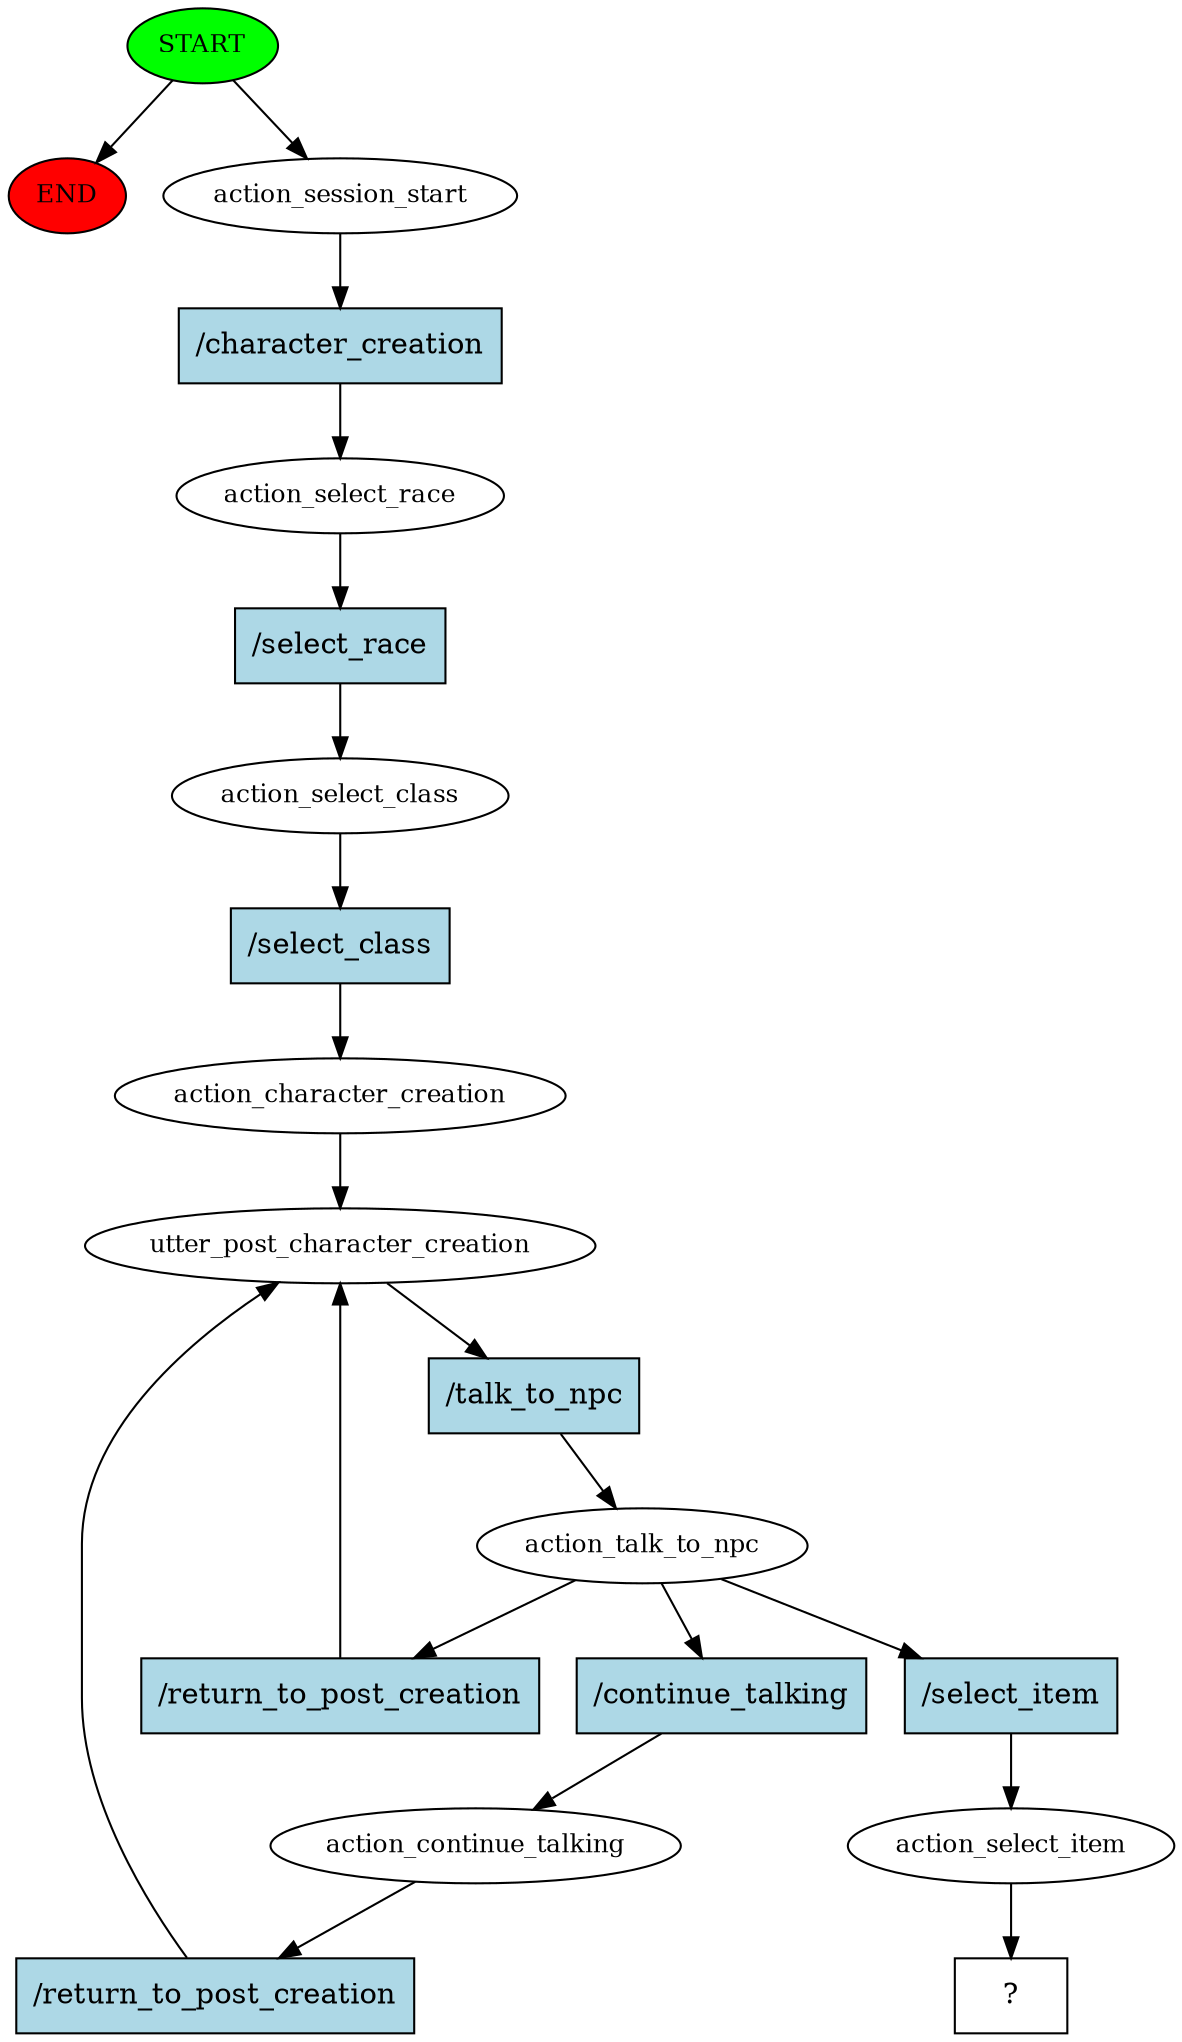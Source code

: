 digraph  {
0 [class="start active", fillcolor=green, fontsize=12, label=START, style=filled];
"-1" [class=end, fillcolor=red, fontsize=12, label=END, style=filled];
1 [class=active, fontsize=12, label=action_session_start];
2 [class=active, fontsize=12, label=action_select_race];
3 [class=active, fontsize=12, label=action_select_class];
4 [class=active, fontsize=12, label=action_character_creation];
5 [class=active, fontsize=12, label=utter_post_character_creation];
6 [class=active, fontsize=12, label=action_talk_to_npc];
7 [class=active, fontsize=12, label=action_continue_talking];
12 [class=active, fontsize=12, label=action_select_item];
13 [class="intent dashed active", label="  ?  ", shape=rect];
14 [class="intent active", fillcolor=lightblue, label="/character_creation", shape=rect, style=filled];
15 [class="intent active", fillcolor=lightblue, label="/select_race", shape=rect, style=filled];
16 [class="intent active", fillcolor=lightblue, label="/select_class", shape=rect, style=filled];
17 [class="intent active", fillcolor=lightblue, label="/talk_to_npc", shape=rect, style=filled];
18 [class="intent active", fillcolor=lightblue, label="/continue_talking", shape=rect, style=filled];
19 [class="intent active", fillcolor=lightblue, label="/return_to_post_creation", shape=rect, style=filled];
20 [class="intent active", fillcolor=lightblue, label="/select_item", shape=rect, style=filled];
21 [class="intent active", fillcolor=lightblue, label="/return_to_post_creation", shape=rect, style=filled];
0 -> "-1"  [class="", key=NONE, label=""];
0 -> 1  [class=active, key=NONE, label=""];
1 -> 14  [class=active, key=0];
2 -> 15  [class=active, key=0];
3 -> 16  [class=active, key=0];
4 -> 5  [class=active, key=NONE, label=""];
5 -> 17  [class=active, key=0];
6 -> 18  [class=active, key=0];
6 -> 19  [class=active, key=0];
6 -> 20  [class=active, key=0];
7 -> 21  [class=active, key=0];
12 -> 13  [class=active, key=NONE, label=""];
14 -> 2  [class=active, key=0];
15 -> 3  [class=active, key=0];
16 -> 4  [class=active, key=0];
17 -> 6  [class=active, key=0];
18 -> 7  [class=active, key=0];
19 -> 5  [class=active, key=0];
20 -> 12  [class=active, key=0];
21 -> 5  [class=active, key=0];
}
